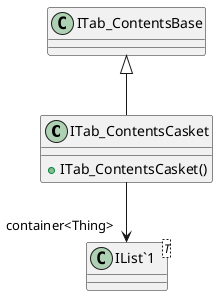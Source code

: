 @startuml
class ITab_ContentsCasket {
    + ITab_ContentsCasket()
}
class "IList`1"<T> {
}
ITab_ContentsBase <|-- ITab_ContentsCasket
ITab_ContentsCasket --> "container<Thing>" "IList`1"
@enduml
